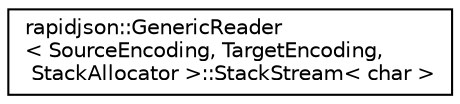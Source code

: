 digraph "Graphical Class Hierarchy"
{
 // INTERACTIVE_SVG=YES
 // LATEX_PDF_SIZE
  edge [fontname="Helvetica",fontsize="10",labelfontname="Helvetica",labelfontsize="10"];
  node [fontname="Helvetica",fontsize="10",shape=record];
  rankdir="LR";
  Node0 [label="rapidjson::GenericReader\l\< SourceEncoding, TargetEncoding,\l StackAllocator \>::StackStream\< char \>",height=0.2,width=0.4,color="black", fillcolor="white", style="filled",URL="$classrapidjson_1_1_generic_reader_1_1_stack_stream.html",tooltip=" "];
}
